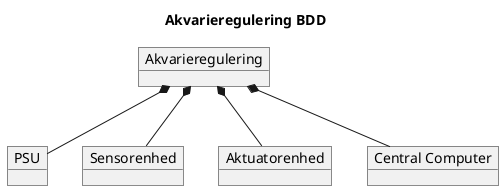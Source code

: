 @startuml
skinparam BackgroundColor transparent

title Akvarieregulering BDD

object "Akvarieregulering" as System
object "PSU" as PSU
object "Sensorenhed" as sensor
object "Aktuatorenhed" as aktuator
object "Central Computer" as CC

System *-- PSU
System *-- sensor
System *-- aktuator
System *-- CC

@enduml